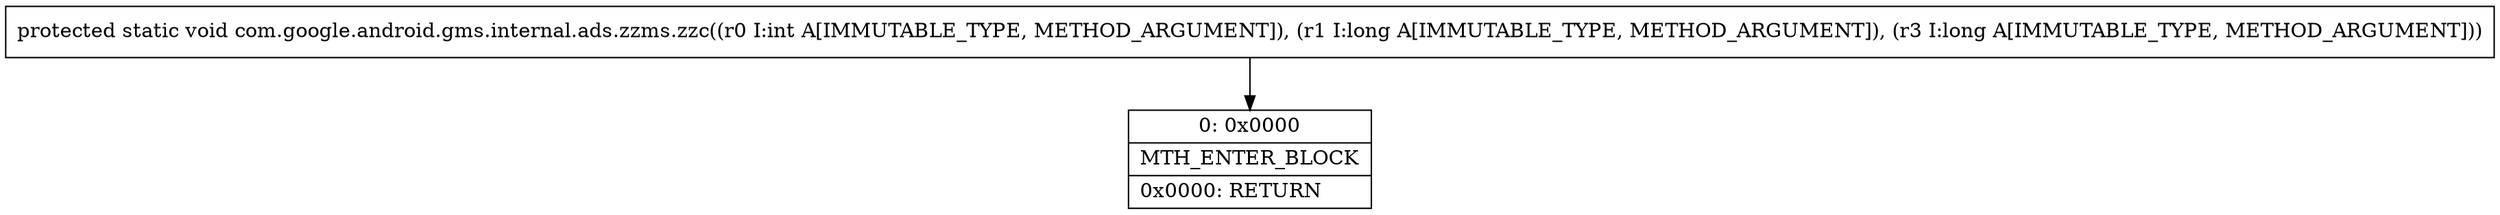 digraph "CFG forcom.google.android.gms.internal.ads.zzms.zzc(IJJ)V" {
Node_0 [shape=record,label="{0\:\ 0x0000|MTH_ENTER_BLOCK\l|0x0000: RETURN   \l}"];
MethodNode[shape=record,label="{protected static void com.google.android.gms.internal.ads.zzms.zzc((r0 I:int A[IMMUTABLE_TYPE, METHOD_ARGUMENT]), (r1 I:long A[IMMUTABLE_TYPE, METHOD_ARGUMENT]), (r3 I:long A[IMMUTABLE_TYPE, METHOD_ARGUMENT])) }"];
MethodNode -> Node_0;
}


